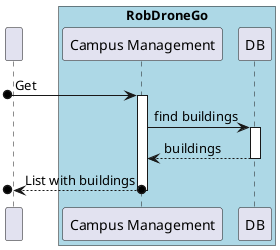 @startuml SD Lv2

participant " "
box "RobDroneGo" #LightBlue
    participant "Campus Management" as campus
    participant "DB" as DB
end box

[o-> campus : Get
activate campus

campus -> DB : find buildings
activate DB
DB --> campus : buildings
deactivate DB

[o<--o campus : List with buildings
deactivate campus

@enduml